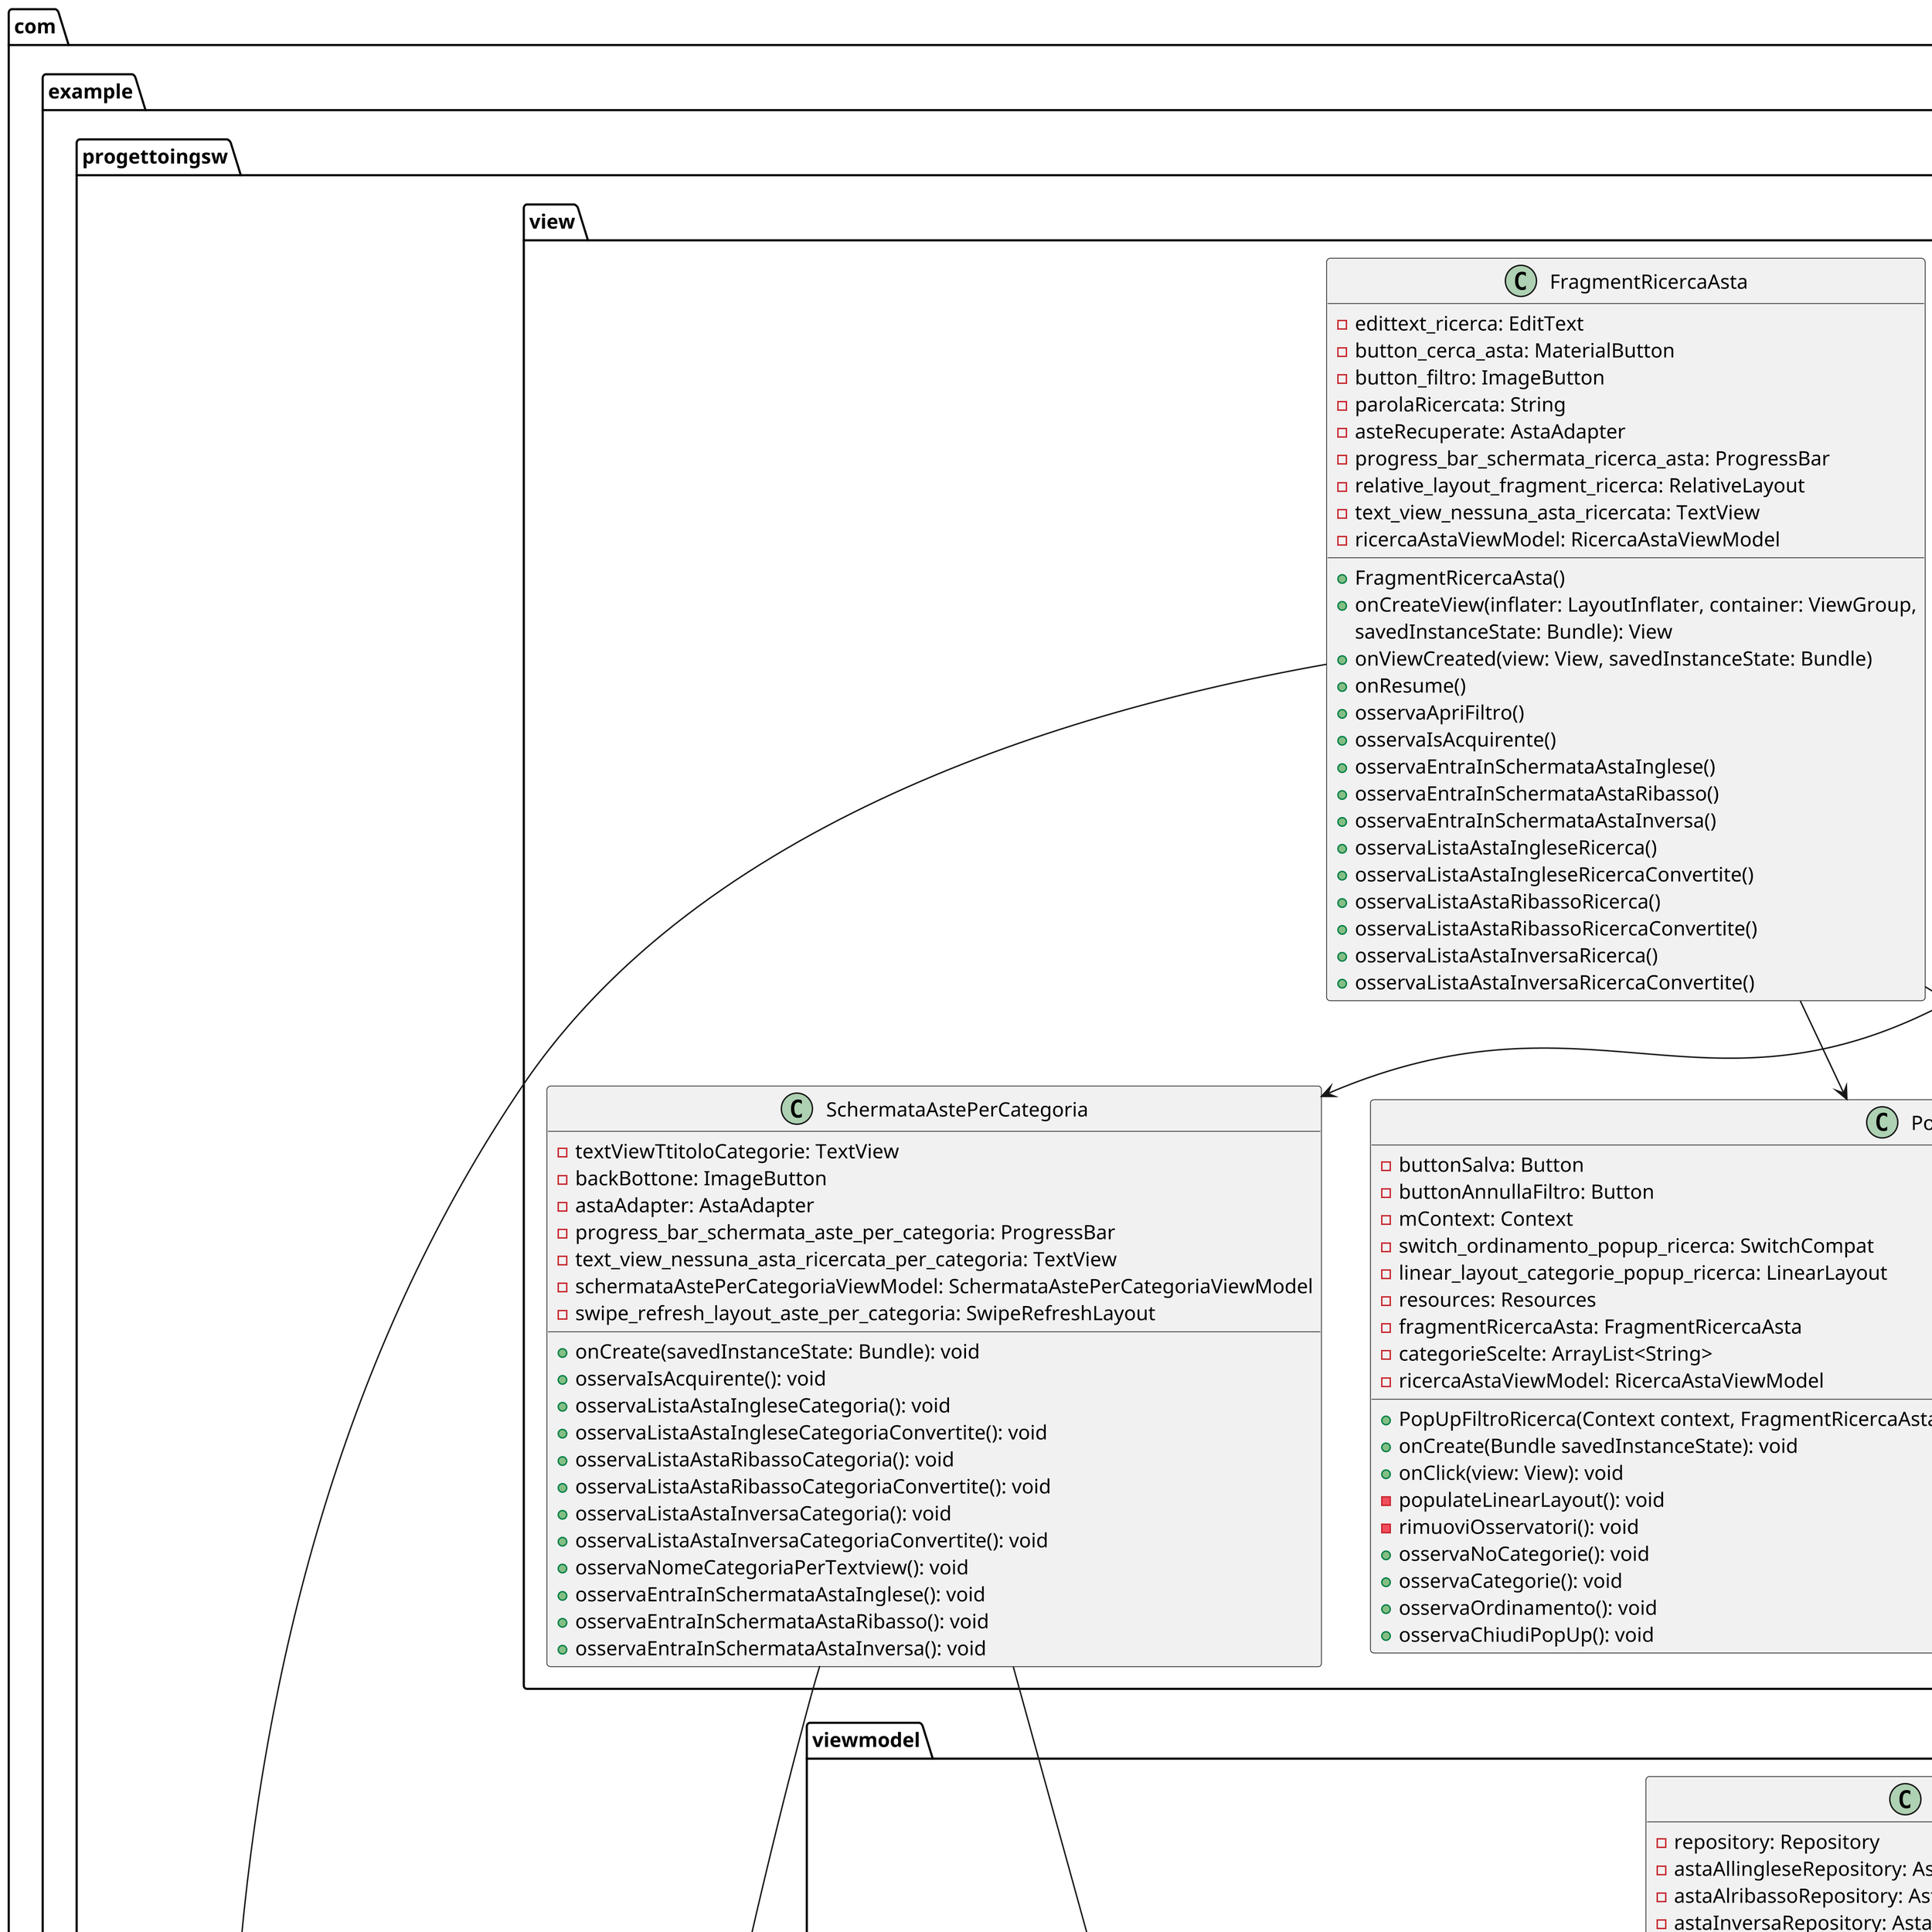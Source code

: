 @startuml
scale 3
package com.example.progettoingsw.view {
    class FragmentRicercaAsta {
        -edittext_ricerca: EditText
        -button_cerca_asta: MaterialButton
        -button_filtro: ImageButton
        -parolaRicercata: String
        -asteRecuperate: AstaAdapter
        -progress_bar_schermata_ricerca_asta: ProgressBar
        -relative_layout_fragment_ricerca: RelativeLayout
        -text_view_nessuna_asta_ricercata: TextView
        -ricercaAstaViewModel: RicercaAstaViewModel
        +FragmentRicercaAsta()
        +onCreateView(inflater: LayoutInflater, container: ViewGroup,
         savedInstanceState: Bundle): View
        +onViewCreated(view: View, savedInstanceState: Bundle)
        +onResume()
        +osservaApriFiltro()
        +osservaIsAcquirente()
        +osservaEntraInSchermataAstaInglese()
        +osservaEntraInSchermataAstaRibasso()
        +osservaEntraInSchermataAstaInversa()
        +osservaListaAstaIngleseRicerca()
        +osservaListaAstaIngleseRicercaConvertite()
        +osservaListaAstaRibassoRicerca()
        +osservaListaAstaRibassoRicercaConvertite()
        +osservaListaAstaInversaRicerca()
        +osservaListaAstaInversaRicercaConvertite()
    }
     class FragmentSelezioneCategorie {
        -selectedRadioButtonItems: List<String>
        -linearLayoutCategorie: LinearLayout
        -selezioneCategorieViewModel: SelezioneCategorieViewModel
        +FragmentSelezioneCategorie()
        +onCreateView(inflater: LayoutInflater, container: ViewGroup,
         savedInstanceState: Bundle): View
        +onViewCreated(view: View, savedInstanceState: Bundle)
        +onResume()
        -populateLinearLayout()
        +osservaCategoriaSelezionata()
    }
    class SchermataAstePerCategoria {
            -textViewTtitoloCategorie: TextView
            -backBottone: ImageButton
            -astaAdapter: AstaAdapter
            -progress_bar_schermata_aste_per_categoria: ProgressBar
            -text_view_nessuna_asta_ricercata_per_categoria: TextView
            -schermataAstePerCategoriaViewModel: SchermataAstePerCategoriaViewModel
            -swipe_refresh_layout_aste_per_categoria: SwipeRefreshLayout
            +onCreate(savedInstanceState: Bundle): void
            +osservaIsAcquirente(): void
            +osservaListaAstaIngleseCategoria(): void
            +osservaListaAstaIngleseCategoriaConvertite(): void
            +osservaListaAstaRibassoCategoria(): void
            +osservaListaAstaRibassoCategoriaConvertite(): void
            +osservaListaAstaInversaCategoria(): void
            +osservaListaAstaInversaCategoriaConvertite(): void
            +osservaNomeCategoriaPerTextview(): void
            +osservaEntraInSchermataAstaInglese(): void
            +osservaEntraInSchermataAstaRibasso(): void
            +osservaEntraInSchermataAstaInversa(): void
        }
    class PopUpFiltroRicerca {
        -buttonSalva: Button
        -buttonAnnullaFiltro: Button
        -mContext: Context
        -switch_ordinamento_popup_ricerca: SwitchCompat
        -linear_layout_categorie_popup_ricerca: LinearLayout
        -resources: Resources
        -fragmentRicercaAsta: FragmentRicercaAsta
        -categorieScelte: ArrayList<String>
        -ricercaAstaViewModel: RicercaAstaViewModel
        +PopUpFiltroRicerca(Context context, FragmentRicercaAsta fragmentRicercaAsta, RicercaAstaViewModel ricercaAstaViewModel)
        +onCreate(Bundle savedInstanceState): void
        +onClick(view: View): void
        -populateLinearLayout(): void
        -rimuoviOsservatori(): void
        +osservaNoCategorie(): void
        +osservaCategorie(): void
        +osservaOrdinamento(): void
        +osservaChiudiPopUp(): void
    }

}
package com.example.progettoingsw.controllers_package {
    class AstaAdapter {
        - context: Context
        - astaItemList: ArrayList<Object>
        - countDownTimers: ArrayList<CountDownTimer>
        - mItemClickListener: View.OnClickListener
        + AstaAdapter(Context, ArrayList<Object>)
        + setOnItemClickListener(View.OnClickListener)
        + onCreateViewHolder(@NonNull ViewGroup, int): RecyclerView.ViewHolder
        + onBindViewHolder(@NonNull RecyclerView.ViewHolder, int)
        + getItemCount(): int
        + getItem(int): Object
        + getItemViewType(int): int
        + clearItems()
        + stopAllTimers()
        + startAllTimers()
    }
}

package com.example.progettoingsw.repository{
    class Repository {
        - acquirenteModel: AcquirenteModel
        - listaCategorieAcquirente: ArrayList<String>
        - venditoreModel: VenditoreModel
        - socialAcquirenteModelList: List<SocialAcquirenteModel>
        - socialVenditoreModelList: List<SocialVenditoreModel>
        - acquirenteEmailDaAsta: String
        - venditoreEmailDaAsta: String
        - nomeSocialSelezionato: String
        - nomeLinkSelezionato: String
        - leMieAsteUtenteAttuale: Boolean
        - listaSocialAcquirenteRecuperati: ArrayList<SocialAcquirenteModel>
        - listaSocialVenditoreRecuperati: ArrayList<SocialVenditoreModel>
        - listaCategorieVenditore: ArrayList<String>
        - categoriaSelezionata: String
        - backendUrl: String
        - questaRepository: Repository
        - listaAsteAllIngleseInScadenza: ArrayList<Asta_allingleseModel>
        - listaAsteAllIngleseCategoriaNome: ArrayList<Asta_allingleseModel>
        - listaAsteAllIngleseNuove: ArrayList<Asta_allingleseModel>
        - listaAsteAlRibassoCategoriaNome: ArrayList<Asta_alribassoModel>
        - listaAsteAlRibassoNuove: ArrayList<Asta_alribassoModel>
        - listaAsteInversaInScadenza: ArrayList<Asta_inversaModel>
        - listaAsteInversaCategoriaNome: ArrayList<Asta_inversaModel>
        - listaAsteInversaNuove: ArrayList<Asta_inversaModel>
        - notificaAcquirenteScelta: NotificheAcquirenteModel
        - notificaVenditoreScelta: NotificheVenditoreModel
        - nome_socialAcquirenteSelezionato: String
        - link_socialAcquirenteSelezionato: String
        - asta_allingleseSelezionata: Asta_allingleseModel
        - asta_alribassoSelezionata: Asta_alribassoModel
        - asta_inversaSelezionata: Asta_inversaModel
        + getInstance(): Repository
        + deleteRepository(): void
    }
    class Asta_allingleseRepository{
        - GetAsteScadenzaRecenteTask
        - OnGetAsteScadenzaRecenteListener
        - GetAsteNuoveTask
        - OnGetAsteNuoveListener
        - GetAsteCategoriaNomeTask
        - OnGetAsteCategoriaNomeListener
        - PartecipaAsta_allingleseTask
        - OnPartecipazioneAstaIngleseListener
        - TrovaAsta_allingleseTask
        - OnTrovaAstaIngleseListener
        - VerificaAsta_allingleseInPreferitiTask
        - OnVerificaAstaIngleseInPreferitiListener
        - InserimentoAsta_allingleseInPreferitiTask
        - OnInserimentoAstaIngleseInPreferitiListener
        - EliminazioneAsta_allingleseInPreferitiTask
        - OnEliminazioneAstaIngleseInPreferitiListener
        - GetAsteInglesePreferiteTask
        - OnGetAstePreferiteListener
        - InserimentoAsta_ingleseTask
        - OnInserimentoAstaIngleseListener
        - GetEmailVincenteTask
        - OnGetEmailVincenteListener
        - GetAstePerRicercaTask
        - OnGetAstePerRicercaListener
        + getAste_allingleseScadenzaRecenteBackend(listener: OnGetAsteScadenzaRecenteListener): void
        + getAste_allingleseNuoveBackend(listener: OnGetAsteNuoveListener): void
        + getAste_allingleseCategoriaNomeBackend(nomiCategorie: ArrayList<String>, listener: OnGetAsteCategoriaNomeListener): void
        + partecipaAsta_allinglese(idAsta: Long, emailAcquirente: String, offerta: String, tempoOfferta: String, stato: String, listener: OnPartecipazioneAstaIngleseListener): void
        + trovaAsta_allinglese(idAsta: Long, listener: OnTrovaAstaIngleseListener): void
        + verificaAstaIngleseInPreferiti(indirizzo_email: String, idAsta: Long, listener: OnVerificaAstaIngleseInPreferitiListener): void
        + inserimentoAstaInPreferiti(idAsta: Long, indirizzo_email: String, listener: OnInserimentoAstaIngleseInPreferitiListener): void
        + eliminazioneAstaInPreferiti(idAsta: Long, indirizzo_email: String, listener: OnEliminazioneAstaIngleseInPreferitiListener): void
        + getAsteInglesePreferite(indirizzo_email: String, listener: OnGetAstePreferiteListener): void
        + saveAsta_inglese(astaIngleseModel: Asta_allingleseModel, listaCategorie: ArrayList<String>, listener: OnInserimentoAstaIngleseListener): void
        + getEmailVincente(indirizzo_email: String, idAsta: Long, listener: OnGetEmailVincenteListener): void
        + getAstePerRicerca(nome: String, nomiCategorie: ArrayList<String>, ordinamento: String, listener: OnGetAstePerRicercaListener): void
        + base64ToByteArray(base64String: String): byte[]
        + byteArrayToBase64(byteArray: byte[]): String
    }

    class Asta_alribassoRepository{
        - GetAste_alribassoNuoveTask
        - OnGetAsteRibassoNuoveListener
        - GetAste_alribassoCategoriaNomeTask
        - OnGetAsteRibassoCategoriaNomeListener
        - AcquistaAsta_aliribassoTask
        - OnAcquistaAstaRibassoListener
        - TrovaAsta_alribassoTask
        - OnTrovaAstaRibassoListener
        - VerificaAsta_alribassoInPreferitiTask
        - OnVerificaAstaRibassoInPreferitiListener
        - InserimentoAsta_alribassoInPreferitiTask
        - OnInserimentoAstaRibassoInPreferitiListener
        - EliminazioneAsta_alribassoInPreferitiTask
        - OnEliminazioneAstaRibassoInPreferitiListener
        - GetAste_alribassoPreferiteTask
        - OnGetAsteRibassoPreferiteListener
        - InserimentoAsta_ribassoTask
        - OnInserimentoAstaRibassoListener
        - GetAstePerRicercaTask
        - OnGetAstePerRicercaListener
        + getAste_alribassoNuoveBackend(listener: OnGetAsteRibassoNuoveListener): void
        + getAste_alribassoCategoriaNomeBackend(nomiCategorie: ArrayList<String>, listener: OnGetAsteRibassoCategoriaNomeListener): void
        + acquistaAsta_alribasso(idAsta: Long, emailAcquirente: String, prezzoAttuale: String, listener: OnAcquistaAstaRibassoListener): void
        + trovaAsta_alribasso(idAsta: Long, listener: OnTrovaAstaRibassoListener): void
        + verificaAstaRibassoInPreferiti(indirizzo_email: String, idAsta: Long, listener: OnVerificaAstaRibassoInPreferitiListener): void
        + inserimentoAstaInPreferiti(idAsta: Long, indirizzo_email: String, listener: OnInserimentoAstaRibassoInPreferitiListener): void
        + eliminazioneAstaInPreferiti(idAsta: Long, indirizzo_email: String, listener: OnEliminazioneAstaRibassoInPreferitiListener): void
        + getAsteRibassoPreferite(indirizzo_email: String, listener: OnGetAsteRibassoPreferiteListener): void
        + saveAsta_ribasso(astaRibassoModel: Asta_alribassoModel, listaCategorie: ArrayList<String>, listener: OnInserimentoAstaRibassoListener): void
        + getAstePerRicerca(nome: String, nomiCategorie: ArrayList<String>, ordinamento: String, listener: OnGetAstePerRicercaListener): void
        + base64ToByteArray(base64String: String): byte[]
        + byteArrayToBase64(byteArray: byte[]): String
    }

    class Asta_inversaRepository{
        - GetAsteScadenzaRecenteTask
        - OnGetAsteScadenzaRecenteListener
        - GetAste_inversaNuoveTask
        - OnGetAsteInversaNuoveListener
        - GetAste_inversaCategoriaNomeTask
        - OnGetAsteInversaCategoriaNomeListener
        - PartecipaAsta_inversaTask
        - OnPartecipazioneAstaInversaListener
        - TrovaAsta_inversaTask
        - OnTrovaAstaInversaListener
        - VerificaAsta_inversaInPreferitiTask
        - OnVerificaAstaInversaInPreferitiListener
        - InserimentoAsta_inversaInPreferitiTask
        - OnInserimentoAstaInversaInPreferitiListener
        - EliminazioneAsta_inversaInPreferitiTask
        - OnEliminazioneAstaInversaInPreferitiListener
        - GetAste_inversaPreferiteTask
        - OnGetAsteInversaPreferiteListener
        - InserimentoAsta_inversaTask
        - OnInserimentoAstaInversaListener
        - GetEmailVincenteTask
        - OnGetEmailVincenteListener
        - GetAstePerRicercaTask
        - OnGetAstePerRicercaListener
        + getAste_inversaScadenzaRecenteBackend(listener: OnGetAsteScadenzaRecenteListener): void
        + getAste_inversaNuoveBackend(listener: OnGetAsteInversaNuoveListener): void
        + getAste_inversaCategoriaNomeBackend(nomiCategorie: ArrayList<String>, listener: OnGetAsteInversaCategoriaNomeListener): void
        + partecipaAsta_inversa(idAsta: Long, emailVenditore: String, offerta: String, tempoOfferta: String, stato: String, listener: OnPartecipazioneAstaInversaListener): void
        + trovaAsta_inversa(idAsta: Long, listener: OnTrovaAstaInversaListener): void
        + verificaAstaInversaInPreferiti(indirizzo_email: String, idAsta: Long, listener: OnVerificaAstaInversaInPreferitiListener): void
        + inserimentoAstaInPreferiti(idAsta: Long, indirizzo_email: String, listener: OnInserimentoAstaInversaInPreferitiListener): void
        + eliminazioneAstaInPreferiti(idAsta: Long, indirizzo_email: String, listener: OnEliminazioneAstaInversaInPreferitiListener): void
        + getAsteInversaPreferite(indirizzo_email: String, listener: OnGetAsteInversaPreferiteListener): void
        + saveAsta_inversa(astaInversaModel: Asta_inversaModel, listaCategorie: ArrayList<String>, listener: OnInserimentoAstaInversaListener): void
        + getEmailVincente(indirizzo_email: String, idAsta: Long, listener: OnGetEmailVincenteListener): void
        + getAstePerRicerca(nome: String, nomiCategorie: ArrayList<String>, ordinamento: String, listener: OnGetAstePerRicercaListener): void
    }

}
package com.example.progettoingsw.model{
    class Asta_allingleseModel {
        - id: Long
        - nome: String
        - descrizione: String
        - path_immagine: byte[]
        - baseAsta: float
        - intervalloTempoOfferte: String
        - intervalloOfferteBase: String
        - rialzoMin: float
        - prezzoAttuale: float
        - condizione: String
        - id_venditore: String
        + Asta_allingleseModel()
        + Asta_allingleseModel(id: Long, nome: String, descrizione: String, path_immagine: byte[], baseAsta: float,
         intervalloTempoOfferte: String, intervalloOfferteBase: String, rialzoMin: float,prezzoAttuale: float, condizione: String, id_venditore: String)
        + Asta_allingleseModel(nome: String, descrizione: String, path_immagine: byte[],baseAsta: float,
         intervalloTempoOfferte: String, intervalloOfferteBase: String, rialzoMin: float, prezzoAttuale: float, condizione: String, id_venditore: String)
    }
    class Asta_alribassoModel {
        - id: Long
        - nome: String
        - descrizione: String
        - path_immagine: byte[]
        - prezzoBase: float
        - intervalloDecrementale: String
        - intervalloBase: String
        - decrementoAutomaticoCifra: float
        - prezzoMin: float
        - prezzoAttuale: float
        - condizione: String
        - id_venditore: String
        + Asta_alribassoModel()
        + Asta_alribassoModel(id: Long, nome: String, descrizione: String, path_immagine: byte[], prezzoBase: float, intervalloDecrementale: String,
         intervalloBase: String, decrementoAutomaticoCifra: float, prezzoMin: float, prezzoAttuale: float, condizione: String, id_venditore: String)
        + Asta_alribassoModel(nome: String, descrizione: String, path_immagine: byte[], prezzoBase: float, intervalloDecrementale: String,
         intervalloBase: String, decrementoAutomaticoCifra: float, prezzoMin: float, prezzoAttuale: float, condizione: String, id_venditore: String)
    }
    class Asta_inversaModel {
        - id: Long
        - nome: String
        - descrizione: String
        - path_immagine: byte[]
        - prezzoMax: float
        - prezzoAttuale: float
        - dataDiScadenza: String
        - condizione: String
        - id_acquirente: String
        + Asta_inversaModel()
        + Asta_inversaModel(id: Long, nome: String, descrizione: String, path_immagine: byte[],
         prezzoMax: float, prezzoAttuale: float, dataDiScadenza: String, condizione: String, id_acquirente: String)
        + Asta_inversaModel(nome: String, descrizione: String, path_immagine: byte[],
         prezzoMax: float, prezzoAttuale: float, dataDiScadenza: String, condizione: String, id_acquirente: String)
    }
}
package com.example.progettoingsw.viewmodel {
    class RicercaAstaViewModel {
        -repository: Repository
        -astaAllingleseRepository: Asta_allingleseRepository
        -astaAlribassoRepository: Asta_alribassoRepository
        -astaInversaRepository: Asta_inversaRepository
        -selectedRadioButtonItems: List<String>
        -categorieScelte: ArrayList<String>
        -ordinamentoScelto: String
        -categorieAncoraDaSalvare: ArrayList<String>
        -ordinamentoAncoraDaSalvare: String
        -noCategorie: MutableLiveData<Boolean>
        -listaAstaIngleseRicerca: MutableLiveData<ArrayList<Asta_allingleseModel>>
        -listaAstaIngleseRicercaConvertite: MutableLiveData<ArrayList<Object>>
        -listaAstaRibassoRicerca: MutableLiveData<ArrayList<Asta_alribassoModel>>
        -listaAstaRibassoRicercaConvertite: MutableLiveData<ArrayList<Object>>
        -listaAstaInversaRicerca: MutableLiveData<ArrayList<Asta_inversaModel>>
        -listaAstaInversaRicercaConvertite: MutableLiveData<ArrayList<Object>>
        -isAcquirente: MutableLiveData<Boolean>
        -categorie: MutableLiveData<ArrayList<String>>
        -ordinamento: MutableLiveData<String>
        -apriFiltro: MutableLiveData<Boolean>
        -chiudiPopUp: MutableLiveData<Boolean>
        -entraInSchermataAstaInglese: MutableLiveData<Boolean>
        -entraInSchermataAstaRibasso: MutableLiveData<Boolean>
        -entraInSchermataAstaInversa: MutableLiveData<Boolean>
        +RicercaAstaViewModel()
        +setChiudiPopUp(Boolean b)
        +salva()
        +chiudi()
        +resetPerPopUp()
        +setEntraInSchermataAstaInglese(Boolean b)
        +getEntraInSchermataAstaInglese(): Boolean
        +setEntraInSchermataAstaRibasso(Boolean b)
        +getEntraInSchermataAstaRibasso(): Boolean
        +setEntraInSchermataAstaInversa(Boolean b)
        +getEntraInSchermataAstaInversa(): Boolean
        +gestisciClickRecyclerView(asta: Object)
        +convertiAsteInglese()
        +convertiAsteRibasso()
        +convertiAsteInversa()
        +getAsteRicerca(nomeRicercato: String)
        +checkTipoUtente()
        +setApriFiltro(Boolean apriFiltro)
        +apriFiltro()
    }
    class SchermataAstePerCategoriaViewModel {
            -repository: Repository
            -astaAllingleseRepository: Asta_allingleseRepository
            -astaAlribassoRepository: Asta_alribassoRepository
            -astaInversaRepository: Asta_inversaRepository
            -isAcquirente: MutableLiveData<Boolean>
            -listaAstaIngleseCategoria: MutableLiveData<ArrayList<Asta_allingleseModel>>
            -listaAstaIngleseCategoriaConvertite: MutableLiveData<ArrayList<Object>>
            -listaAstaRibassoCategoria: MutableLiveData<ArrayList<Asta_alribassoModel>>
            -listaAstaRibassoCategoriaConvertite: MutableLiveData<ArrayList<Object>>
            -listaAstaInversaCategoria: MutableLiveData<ArrayList<Asta_inversaModel>>
            -listaAstaInversaCategoriaConvertite: MutableLiveData<ArrayList<Object>>
            -nomeCategoriaPerTextview: MutableLiveData<String>
            -entraInSchermataAstaInglese: MutableLiveData<Boolean>
            -entraInSchermataAstaRibasso: MutableLiveData<Boolean>
            -entraInSchermataAstaInversa: MutableLiveData<Boolean>
            +SchermataAstePerCategoriaViewModel()
            +getAstePerCategoria()
            +checkTipoUtente()
            +convertiAsteInglese()
            +convertiAsteRibasso()
            +convertiAsteInversa()
            +checkNomeCategoriaPerTextview()
            +gestisciClickRecyclerView(asta: Object)
            +getEntraInSchermataAstaInglese(): Boolean
            +getEntraInSchermataAstaRibasso(): Boolean
            +getEntraInSchermataAstaInversa(): Boolean
            +setEntraInSchermataAstaInglese(Boolean b)
            +setEntraInSchermataAstaRibasso(Boolean b)
            +setEntraInSchermataAstaInversa(Boolean b)
        }
        class SelezioneCategorieViewModel {
                -repository: Repository
                -categoriaSelezionata: MutableLiveData<Boolean>
                +SelezioneCategorieViewModel()
                +setCategoriaSelezionata(Boolean b): void
                +getCategoriaSelezionata(): Boolean
                +categoriaCliccata(categoria: String): void
            }
}
AstaAdapter --> Asta_allingleseModel
AstaAdapter --> Asta_alribassoModel
AstaAdapter --> Asta_inversaModel

Asta_allingleseRepository --> Asta_allingleseModel
Asta_alribassoRepository --> Asta_alribassoModel
Asta_inversaRepository --> Asta_inversaModel

FragmentRicercaAsta --> PopUpFiltroRicerca
FragmentRicercaAsta --> RicercaAstaViewModel
FragmentRicercaAsta --> AstaAdapter

RicercaAstaViewModel --> Repository
RicercaAstaViewModel --> Asta_alribassoRepository
RicercaAstaViewModel --> Asta_allingleseRepository
RicercaAstaViewModel --> Asta_inversaRepository
RicercaAstaViewModel --> Asta_alribassoModel
RicercaAstaViewModel --> Asta_allingleseModel
RicercaAstaViewModel --> Asta_inversaModel

PopUpFiltroRicerca --> RicercaAstaViewModel

FragmentSelezioneCategorie --> SelezioneCategorieViewModel
FragmentSelezioneCategorie --> SchermataAstePerCategoria

SchermataAstePerCategoria --> SchermataAstePerCategoriaViewModel
SchermataAstePerCategoria --> AstaAdapter

SchermataAstePerCategoriaViewModel --> Repository
SchermataAstePerCategoriaViewModel --> Asta_allingleseRepository
SchermataAstePerCategoriaViewModel --> Asta_alribassoRepository
SchermataAstePerCategoriaViewModel --> Asta_inversaRepository
SchermataAstePerCategoriaViewModel --> Asta_allingleseModel
SchermataAstePerCategoriaViewModel --> Asta_alribassoModel
SchermataAstePerCategoriaViewModel --> Asta_inversaModel

SelezioneCategorieViewModel --> Repository


@enduml